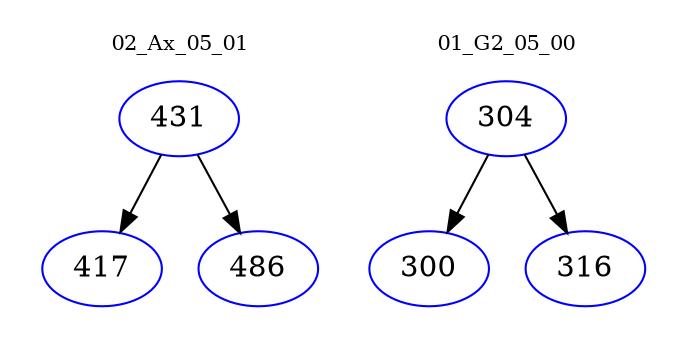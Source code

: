 digraph{
subgraph cluster_0 {
color = white
label = "02_Ax_05_01";
fontsize=10;
T0_431 [label="431", color="blue"]
T0_431 -> T0_417 [color="black"]
T0_417 [label="417", color="blue"]
T0_431 -> T0_486 [color="black"]
T0_486 [label="486", color="blue"]
}
subgraph cluster_1 {
color = white
label = "01_G2_05_00";
fontsize=10;
T1_304 [label="304", color="blue"]
T1_304 -> T1_300 [color="black"]
T1_300 [label="300", color="blue"]
T1_304 -> T1_316 [color="black"]
T1_316 [label="316", color="blue"]
}
}
